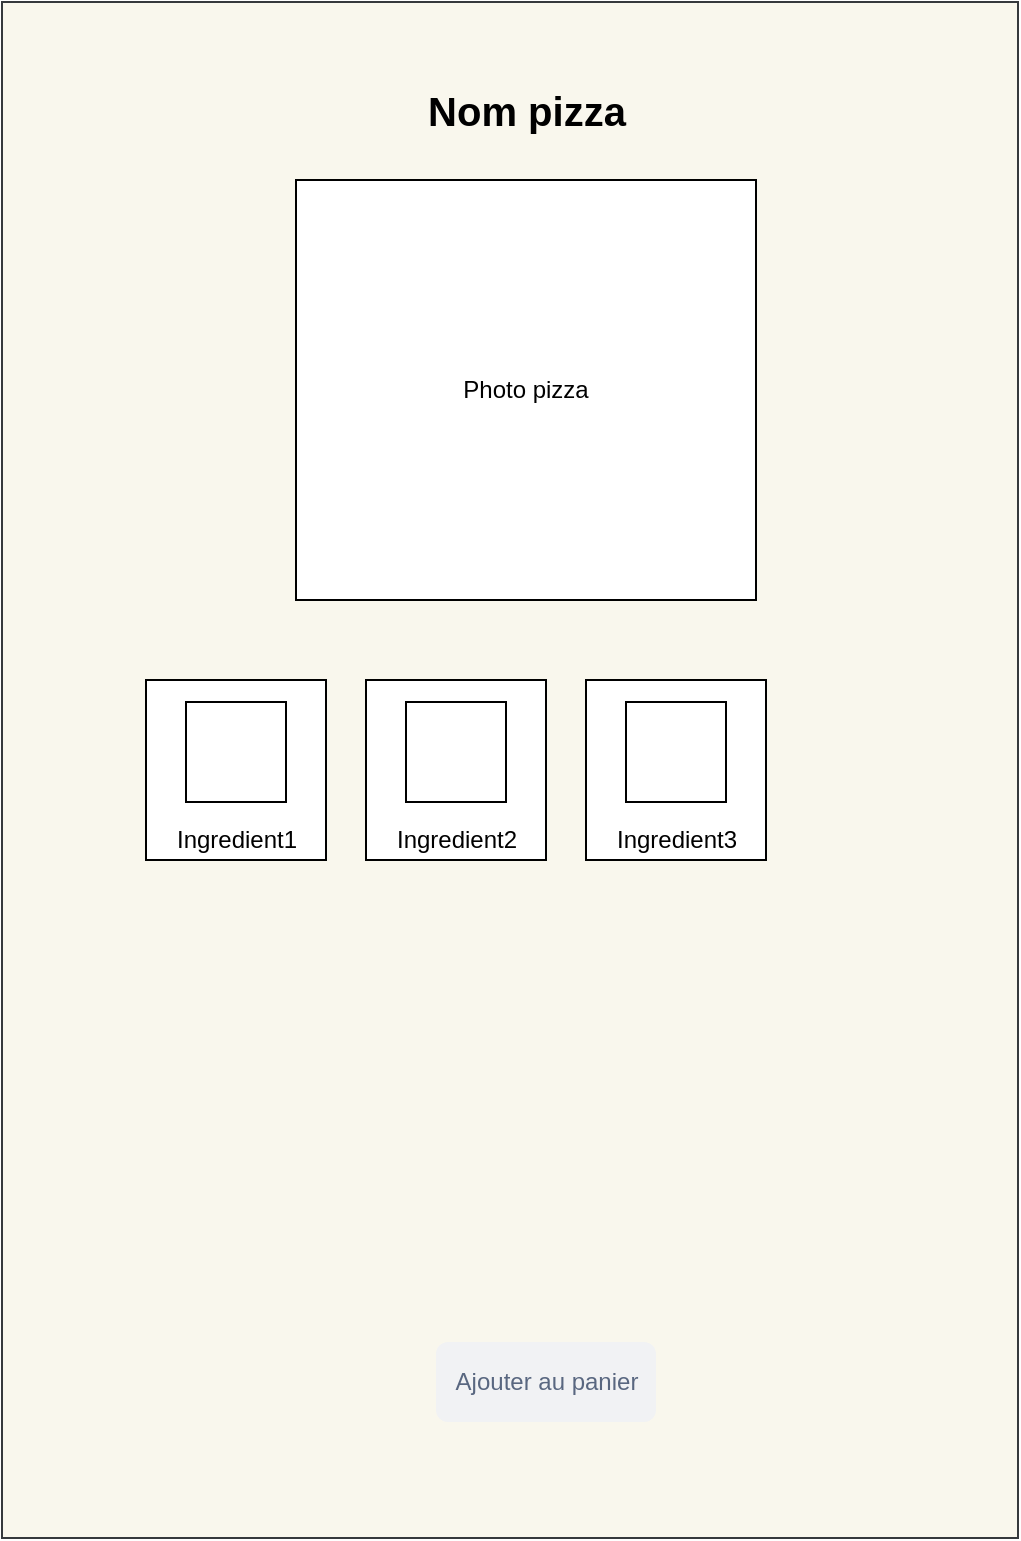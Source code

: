 <mxfile version="14.4.9" type="device"><diagram id="JT917qv0kUFZ51yuhxQ-" name="Page-1"><mxGraphModel dx="1038" dy="580" grid="1" gridSize="10" guides="1" tooltips="1" connect="1" arrows="1" fold="1" page="1" pageScale="1" pageWidth="1169" pageHeight="827" math="0" shadow="0"><root><mxCell id="0"/><mxCell id="1" parent="0"/><mxCell id="eE84HAcNXkhtdy3EhwXf-1" value="" style="rounded=0;whiteSpace=wrap;html=1;fillColor=#f9f7ed;strokeColor=#36393d;" vertex="1" parent="1"><mxGeometry x="138" y="130" width="508" height="768" as="geometry"/></mxCell><mxCell id="eE84HAcNXkhtdy3EhwXf-3" value="&lt;font style=&quot;font-size: 20px&quot;&gt;&lt;b&gt;Nom pizza&lt;/b&gt;&lt;/font&gt;" style="text;html=1;align=center;verticalAlign=middle;resizable=0;points=[];autosize=1;" vertex="1" parent="1"><mxGeometry x="345" y="174" width="110" height="20" as="geometry"/></mxCell><mxCell id="eE84HAcNXkhtdy3EhwXf-4" value="Photo pizza" style="whiteSpace=wrap;html=1;" vertex="1" parent="1"><mxGeometry x="285" y="219" width="230" height="210" as="geometry"/></mxCell><mxCell id="eE84HAcNXkhtdy3EhwXf-20" value="Ajouter au panier" style="rounded=1;align=center;fillColor=#F1F2F4;strokeColor=none;html=1;fontColor=#596780;fontSize=12" vertex="1" parent="1"><mxGeometry x="355" y="800" width="110" height="40" as="geometry"/></mxCell><mxCell id="eE84HAcNXkhtdy3EhwXf-22" value="" style="whiteSpace=wrap;html=1;aspect=fixed;" vertex="1" parent="1"><mxGeometry x="210" y="469" width="90" height="90" as="geometry"/></mxCell><mxCell id="eE84HAcNXkhtdy3EhwXf-23" value="" style="whiteSpace=wrap;html=1;aspect=fixed;" vertex="1" parent="1"><mxGeometry x="230" y="480" width="50" height="50" as="geometry"/></mxCell><mxCell id="eE84HAcNXkhtdy3EhwXf-24" value="Ingredient1" style="text;html=1;align=center;verticalAlign=middle;resizable=0;points=[];autosize=1;" vertex="1" parent="1"><mxGeometry x="215" y="539" width="80" height="20" as="geometry"/></mxCell><mxCell id="eE84HAcNXkhtdy3EhwXf-25" value="" style="whiteSpace=wrap;html=1;aspect=fixed;" vertex="1" parent="1"><mxGeometry x="320" y="469" width="90" height="90" as="geometry"/></mxCell><mxCell id="eE84HAcNXkhtdy3EhwXf-26" value="" style="whiteSpace=wrap;html=1;aspect=fixed;" vertex="1" parent="1"><mxGeometry x="340" y="480" width="50" height="50" as="geometry"/></mxCell><mxCell id="eE84HAcNXkhtdy3EhwXf-27" value="Ingredient2" style="text;html=1;align=center;verticalAlign=middle;resizable=0;points=[];autosize=1;" vertex="1" parent="1"><mxGeometry x="325" y="539" width="80" height="20" as="geometry"/></mxCell><mxCell id="eE84HAcNXkhtdy3EhwXf-28" value="" style="whiteSpace=wrap;html=1;aspect=fixed;" vertex="1" parent="1"><mxGeometry x="430" y="469" width="90" height="90" as="geometry"/></mxCell><mxCell id="eE84HAcNXkhtdy3EhwXf-29" value="" style="whiteSpace=wrap;html=1;aspect=fixed;" vertex="1" parent="1"><mxGeometry x="450" y="480" width="50" height="50" as="geometry"/></mxCell><mxCell id="eE84HAcNXkhtdy3EhwXf-30" value="Ingredient3" style="text;html=1;align=center;verticalAlign=middle;resizable=0;points=[];autosize=1;" vertex="1" parent="1"><mxGeometry x="435" y="539" width="80" height="20" as="geometry"/></mxCell></root></mxGraphModel></diagram></mxfile>